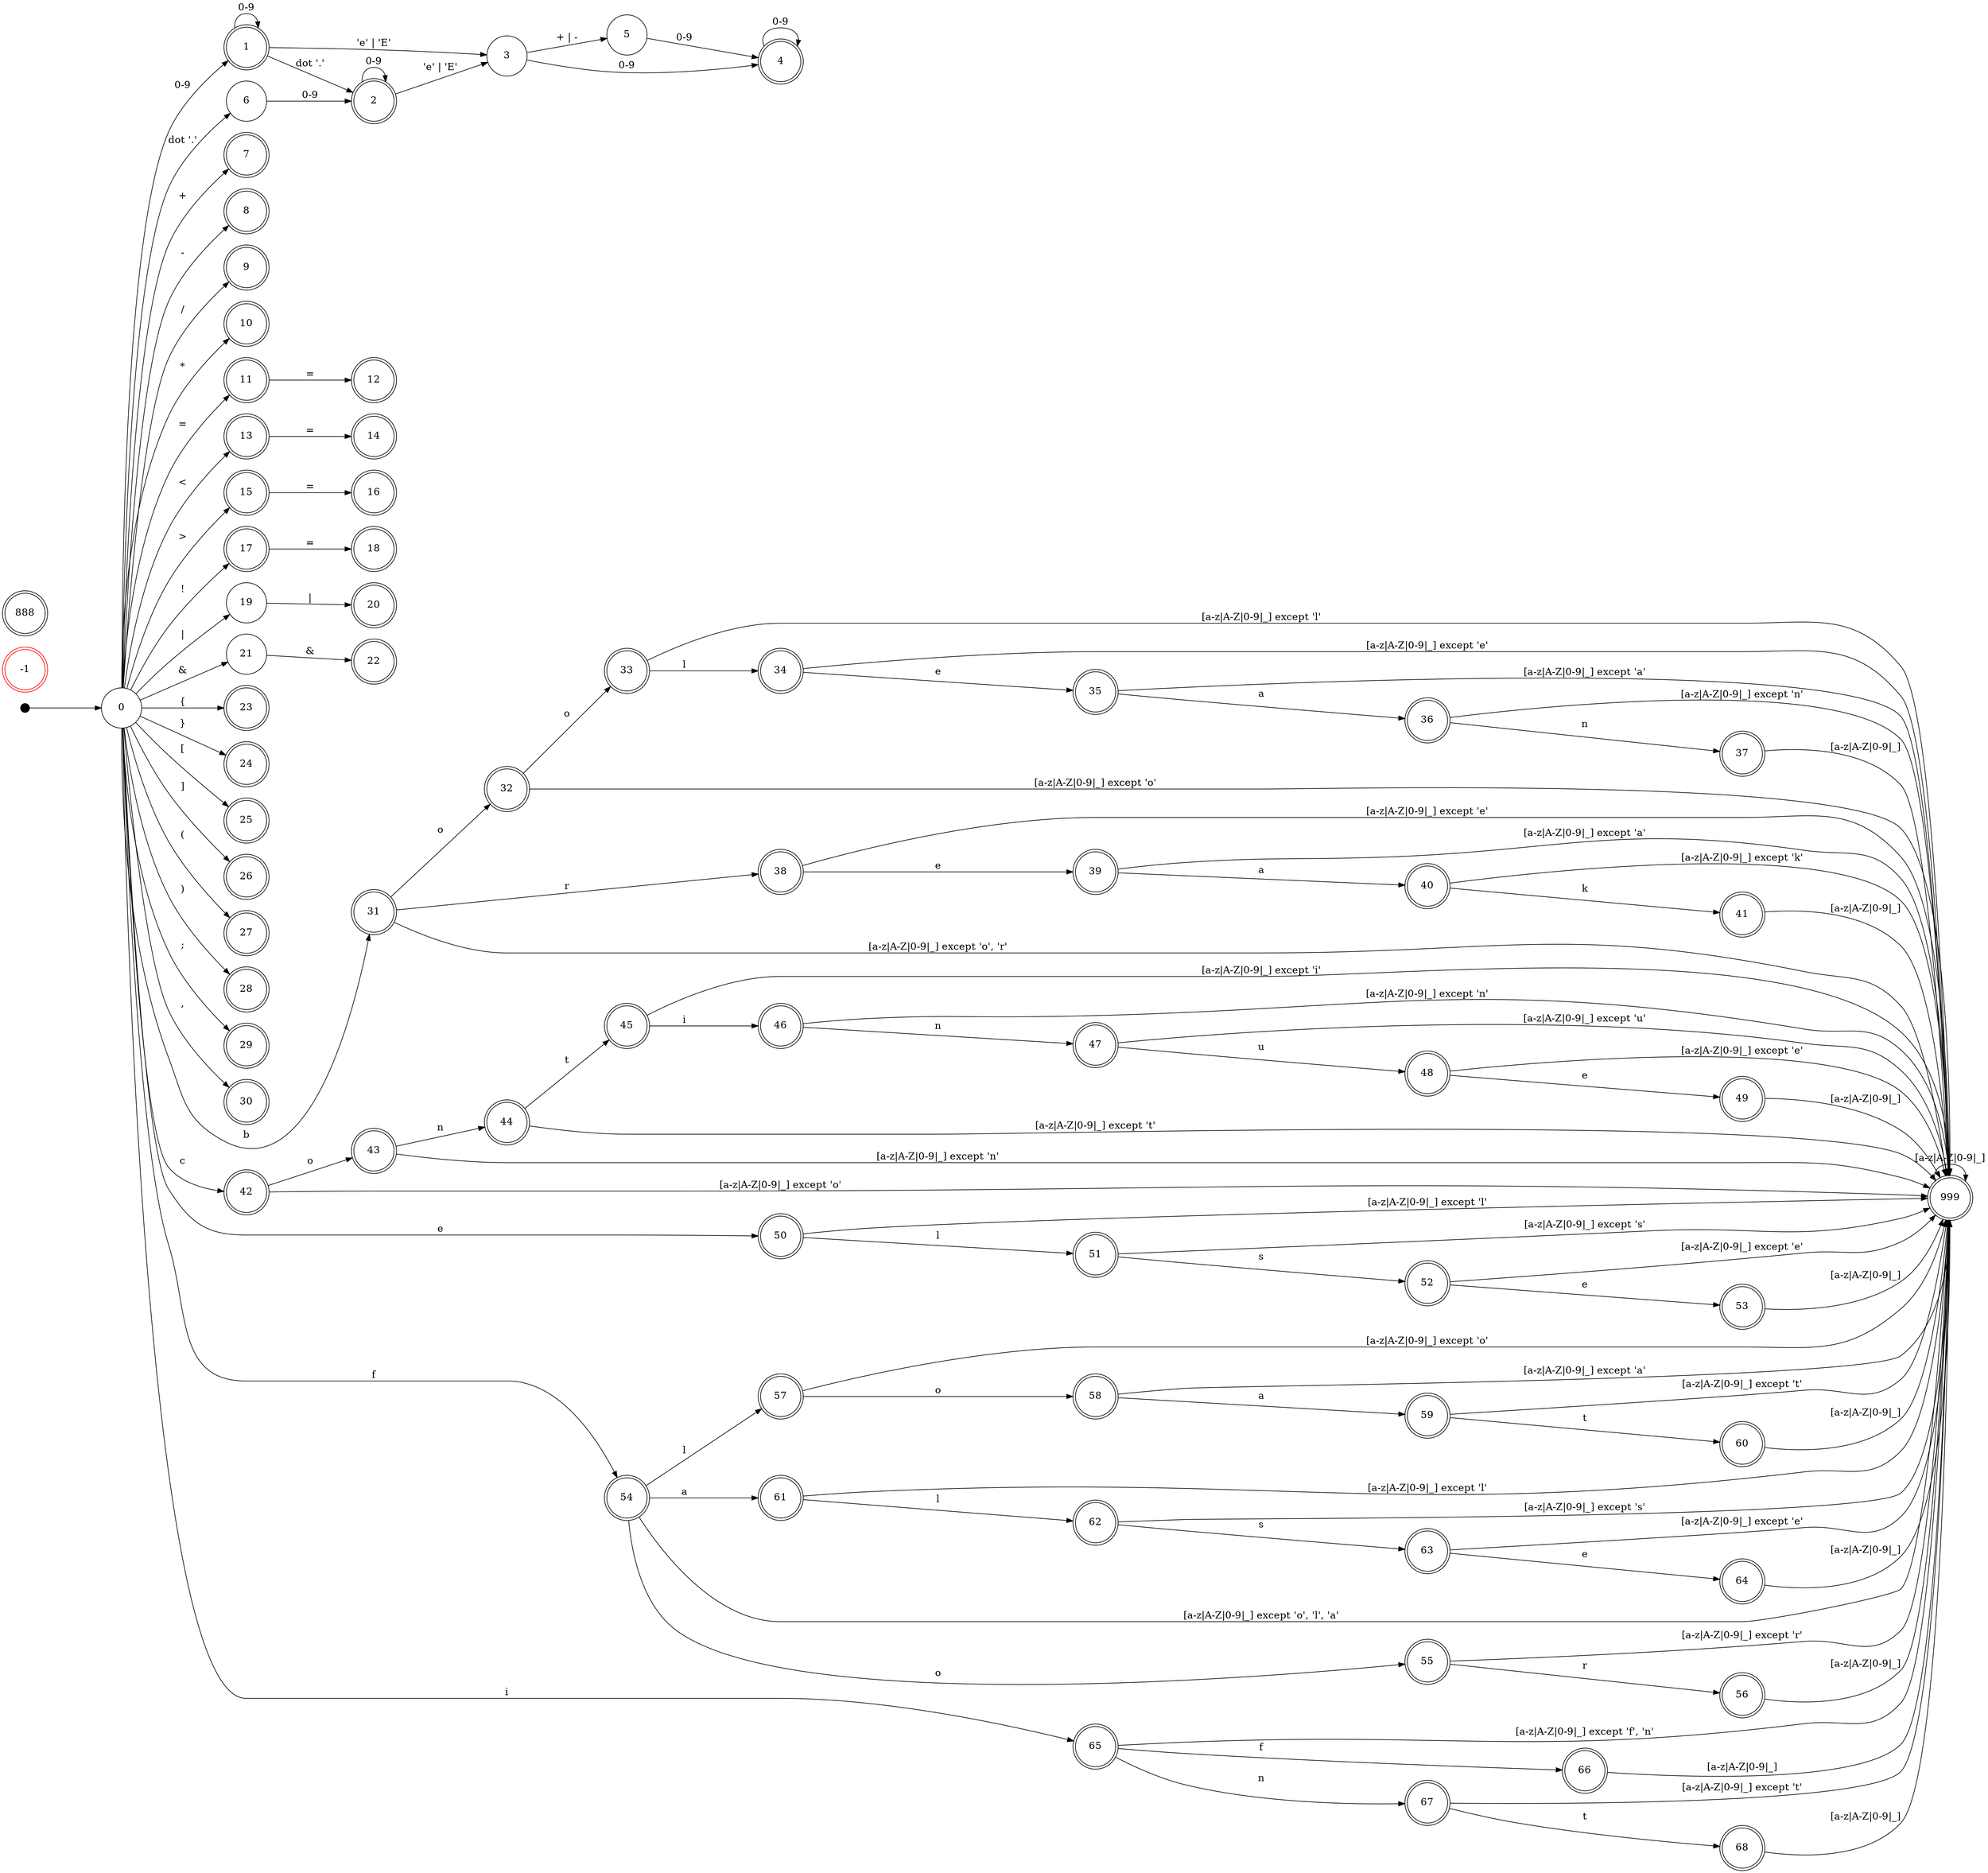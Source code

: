 /* keywords = [
    "boolean",
    "break",
    "continue",
    "else",
    "for",
    "float",
    "false",
    "if",
    "int",
    "return",
    "void",
    "while",
    "true"
] 

*/
digraph G {
    // Graph Layout
    rankdir = LR;
    ranksep = 1.2
    splines = true;
    edge [fontsize = 16];
    node [width=".9"  height=".8" fontsize = 16];

    // start state
    start [shape = point width=".2"  height=".2"];
    start_state [label = "0" shape = circle]; // STATE 0
    start -> start_state;

    state_error [label = "-1" shape = doublecircle color = red]; // STATE Error 

    node [shape = doublecircle; color = black];
    state_identifier [label = "999"]; // Identifier
    state_end_file [label = "888"]; // STATE end file

    // Detect Numeric token
    {
        // integer
        state_integer [label = "1"]; // STATE 1
        start_state -> state_integer [label = "0-9"];
        state_integer -> state_integer [label = "0-9"];
        // float
        // (0-9)*.
        // (0-9)*.(0-9)*
        state_float_1 [label = "2"]; // STATE 2
        state_integer -> state_float_1 [label = "dot '.'"];
        state_float_1 -> state_float_1 [label = "0-9"];
        // (0-9)* (E|e)+ (0-9)
        state_E_e_after_int [label = "3" shape = "circle"]; // STATE 3
        state_integer -> state_E_e_after_int [label = "'e' | 'E'"];
        state_float_2 [label = "4"]; // STATE 4
        state_E_e_after_int -> state_float_2 [label = "0-9"];
        state_float_2 -> state_float_2 [label = "0-9"];
        // (0-9)*.(0-9)+ (E|e)* (0-9)+
        state_float_1 -> state_E_e_after_int [label = "'e' | 'E'"];
        // (0-9)*.(0-9)+ (E|e)* (+|-) (0-9)+
        state_sign_after_E_e [label = "5" shape = "circle"]; // STATE 5
        state_E_e_after_int -> state_sign_after_E_e [label = "+ | -"]; 
        state_sign_after_E_e -> state_float_2 [label = "0-9"];
        // .(0-9)*
        state_dot [label = "6" shape = "circle"]; // STATE 6
        start_state -> state_dot [label = "dot '.'"];
        state_dot -> state_float_1 [label = "0-9"];
    }
    
    // detect operators
    {
        // + plus
        state_plus [label = "7"]; // STATE 7
        start_state -> state_plus [label = "+"];
        // - minus
        state_minus [label = "8"]; // STATE 8
        start_state -> state_minus [label = "-"];
        // / division
        state_division [label = "9"]; // STATE 9
        start_state -> state_division [label = "/"];
        // * multiply
        state_multiply [label = "10"]; // STATE 10
        start_state -> state_multiply [label = "*"];
        // = assign
        state_equal [label = "11"]; // STATE 11
        start_state -> state_equal [label = "="];
        // ==
        state_compare [label = "12"]; // STATE 12
        state_equal -> state_compare [label = "="];
        // < less than
        state_less_than [label = "13"]; // STATE 13
        start_state -> state_less_than [label = "<"];
        // <= less than or equal to
        state_less_than_equal [label = "14"]; // STATE 14
        state_less_than -> state_less_than_equal [label = "="];
        // > greater than
        state_greater_than [label = "15"]; // STATE 15
        start_state -> state_greater_than [label = ">"];
        // >= greater than or equal
        state_greater_than_equal [label = "16"]; // STATE 16
        state_greater_than -> state_greater_than_equal [label = "="];
        // ! not operator
        state_logical_not [label = "17"]; // STATE 17
        start_state -> state_logical_not [label = "!"];
        // != not equal
        state_not_equal [label = "18"]; // STATE 18
        state_logical_not -> state_not_equal [label = "="];
        // || logical OR
        state_OR_1 [label = "19" shape = "circle"]; // STATE 19
        start_state -> state_OR_1 [label = "|"];
        state_OR_2 [label = "20"]; // STATE 20
        state_OR_1 -> state_OR_2 [label = "|"];
        // && logical AND
        state_AND_1 [label = "21" shape = "circle"]; // STATE 21
        start_state -> state_AND_1 [label = "&"];
        state_AND_2 [label = "22"]; // STATE 22
        state_AND_1 -> state_AND_2 [label = "&"];
    }

    // Separators
    {
        // {
        state_open_bracket_1 [label = "23"]; // STATE 23
        start_state -> state_open_bracket_1 [label = "{"];
        // }
        state_close_bracket_1 [label = "24"]; // STATE 24
        start_state -> state_close_bracket_1 [label = "}"];
        // [
        state_open_bracket_2 [label = "25"]; // STATE 25
        start_state -> state_open_bracket_2 [label = "["];
        // ]
        state_close_bracket_2 [label = "26"]; // STATE 26
        start_state -> state_close_bracket_2 [label = "]"];
        // (
        state_open_bracket_3 [label = "27"]; // STATE 27
        start_state -> state_open_bracket_3 [label = "("];
        // )
        state_close_bracket_3 [label = "28"]; // STATE 28
        start_state -> state_close_bracket_3 [label = ")"];
        // ;
        state_semicolon [label = "29"]; // STATE 29
        start_state -> state_semicolon [label = ";"];
        // ,
        state_comma [label = "30"]; // STATE 30
        start_state -> state_comma [label = ","];
    }

    // keywords
    {
        // boolean
        state_boolean_1 [label = "31"]; // STATE 31 b
        state_boolean_2 [label = "32"]; // STATE 32 bo 
        state_boolean_3 [label = "33"]; // STATE 33 boo
        state_boolean_4 [label = "34"]; // STATE 34 bool
        state_boolean_5 [label = "35"]; // STATE 35 boole
        state_boolean_6 [label = "36"]; // STATE 36 boolea
        state_boolean_7 [label = "37"]; // STATE 37 boolean
        start_state -> state_boolean_1 [label = "b"];
        state_boolean_1 -> state_boolean_2 [label = "o"];
        state_boolean_2 -> state_boolean_3 [label = "o"];
        state_boolean_3 -> state_boolean_4 [label = "l"];
        state_boolean_4 -> state_boolean_5 [label = "e"];
        state_boolean_5 -> state_boolean_6 [label = "a"];
        state_boolean_6 -> state_boolean_7 [label = "n"];
        // break
        state_break_1 [label = "38"]; // STATE 38 br
        state_break_2 [label = "39"]; // STATE 39 bre
        state_break_3 [label = "40"]; // STATE 40 brea
        state_break_4 [label = "41"]; // STATE 41 break
        state_boolean_1 -> state_break_1 [label = "r"];
        state_break_1 -> state_break_2 [label = "e"];
        state_break_2 -> state_break_3 [label = "a"];
        state_break_3 -> state_break_4 [label = "k"];
        // continue
        state_continue_1 [label = "42"]; // STATE 42 c
        state_continue_2 [label = "43"]; // STATE 43 co
        state_continue_3 [label = "44"]; // STATE 44 con
        state_continue_4 [label = "45"]; // STATE 45 cont
        state_continue_5 [label = "46"]; // STATE 46 conti
        state_continue_6 [label = "47"]; // STATE 47 contin
        state_continue_7 [label = "48"]; // STATE 48 continu
        state_continue_8 [label = "49"]; // STATE 49 continue
        start_state -> state_continue_1 [label = "c"];
        state_continue_1 -> state_continue_2 [label = "o"];
        state_continue_2 -> state_continue_3 [label = "n"];
        state_continue_3 -> state_continue_4 [label = "t"];
        state_continue_4 -> state_continue_5 [label = "i"];
        state_continue_5 -> state_continue_6 [label = "n"];
        state_continue_6 -> state_continue_7 [label = "u"];
        state_continue_7 -> state_continue_8 [label = "e"];
        // else
        state_else_1 [label = "50"]; // STATE 50 e
        state_else_2 [label = "51"]; // STATE 51 el
        state_else_3 [label = "52"]; // STATE 52 els
        state_else_4 [label = "53"]; // STATE 53 else
        start_state -> state_else_1 [label = "e"];
        state_else_1 -> state_else_2 [label = "l"];
        state_else_2 -> state_else_3 [label = "s"];
        state_else_3 -> state_else_4 [label = "e"];
        // for
        state_for_1 [label = "54"]; // STATE 54 f
        state_for_2 [label = "55"]; // STATE 55 fo
        state_for_3 [label = "56"]; // STATE 56 for
        start_state -> state_for_1 [label = "f"];
        state_for_1 -> state_for_2 [label = "o"];
        state_for_2 -> state_for_3 [label = "r"];
        // float
        state_key_float_1 [label = "57"]; // STATE 57 fl
        state_key_float_2 [label = "58"]; // STATE 58 flo
        state_key_float_3 [label = "59"]; // STATE 59 floa
        state_key_float_4 [label = "60"]; // STATE 60 float
        state_for_1 -> state_key_float_1 [label = "l"];
        state_key_float_1 -> state_key_float_2 [label = "o"];
        state_key_float_2 -> state_key_float_3 [label = "a"];
        state_key_float_3 -> state_key_float_4 [label = "t"];
        // false
        state_false_1 [label = "61"]; // STATE 61 fa
        state_false_2 [label = "62"]; // STATE 62 fal
        state_false_3 [label = "63"]; // STATE 63 fals
        state_false_4 [label = "64"]; // STATE 64 false
        state_for_1 -> state_false_1 [label = "a"];
        state_false_1 -> state_false_2 [label = "l"];
        state_false_2 -> state_false_3 [label = "s"];
        state_false_3 -> state_false_4 [label = "e"];
        // if
        state_if_1 [label = "65"]; // STATE 65 i
        state_if_2 [label = "66"]; // STATE 66 if
        start_state -> state_if_1 [label = "i"];
        state_if_1 -> state_if_2 [label = "f"];
        // int
        state_int_1 [label = "67"]; // STATE 67 in
        state_int_2 [label = "68"]; // STATE 68 int
        state_if_1 -> state_int_1 [label = "n"];
        state_int_1 -> state_int_2 [label = "t"];
    }

    // identifier
    {
        // go from int
        state_int_1 -> state_identifier [label = "[a-z|A-Z|0-9|_] except 't'"];
        state_int_2 -> state_identifier [label = "[a-z|A-Z|0-9|_]"];
        // go from if
        state_if_1 -> state_identifier [label = "[a-z|A-Z|0-9|_] except 'f', 'n'"];
        state_if_2 -> state_identifier [label = "[a-z|A-Z|0-9|_]"];
        // go from false
        state_false_1 -> state_identifier [label = "[a-z|A-Z|0-9|_] except 'l'"];
        state_false_2 -> state_identifier [label = "[a-z|A-Z|0-9|_] except 's'"];
        state_false_3 -> state_identifier [label = "[a-z|A-Z|0-9|_] except 'e'"];
        state_false_4 -> state_identifier [label = "[a-z|A-Z|0-9|_]"];
        // go from float
        state_key_float_1 -> state_identifier [label = "[a-z|A-Z|0-9|_] except 'o'"];
        state_key_float_2 -> state_identifier [label = "[a-z|A-Z|0-9|_] except 'a'"];
        state_key_float_3 -> state_identifier [label = "[a-z|A-Z|0-9|_] except 't'"];
        state_key_float_4 -> state_identifier [label = "[a-z|A-Z|0-9|_]"];
        // go from for
        state_for_1 -> state_identifier [label = "[a-z|A-Z|0-9|_] except 'o', 'l', 'a'"];
        state_for_2 -> state_identifier [label = "[a-z|A-Z|0-9|_] except 'r'"];
        state_for_3 -> state_identifier [label = "[a-z|A-Z|0-9|_]"];
        // go from else
        state_else_1 -> state_identifier [label = "[a-z|A-Z|0-9|_] except 'l'"];
        state_else_2 -> state_identifier [label = "[a-z|A-Z|0-9|_] except 's'"];
        state_else_3 -> state_identifier [label = "[a-z|A-Z|0-9|_] except 'e'"];
        state_else_4 -> state_identifier [label = "[a-z|A-Z|0-9|_]"];
        // go from continue
        state_continue_1 -> state_identifier [label = "[a-z|A-Z|0-9|_] except 'o'"];
        state_continue_2 -> state_identifier [label = "[a-z|A-Z|0-9|_] except 'n'"];
        state_continue_3 -> state_identifier [label = "[a-z|A-Z|0-9|_] except 't'"];
        state_continue_4 -> state_identifier [label = "[a-z|A-Z|0-9|_] except 'i'"];
        state_continue_5 -> state_identifier [label = "[a-z|A-Z|0-9|_] except 'n'"];
        state_continue_6 -> state_identifier [label = "[a-z|A-Z|0-9|_] except 'u'"];
        state_continue_7 -> state_identifier [label = "[a-z|A-Z|0-9|_] except 'e'"];
        state_continue_8 -> state_identifier [label = "[a-z|A-Z|0-9|_]"];
        // go from boolean
        state_boolean_1 -> state_identifier [label = "[a-z|A-Z|0-9|_] except 'o', 'r'"];
        state_boolean_2 -> state_identifier [label = "[a-z|A-Z|0-9|_] except 'o'"];
        state_boolean_3 -> state_identifier [label = "[a-z|A-Z|0-9|_] except 'l'"];
        state_boolean_4 -> state_identifier [label = "[a-z|A-Z|0-9|_] except 'e'"];
        state_boolean_5 -> state_identifier [label = "[a-z|A-Z|0-9|_] except 'a'"];
        state_boolean_6 -> state_identifier [label = "[a-z|A-Z|0-9|_] except 'n'"];
        state_boolean_7 -> state_identifier [label = "[a-z|A-Z|0-9|_]"];
        // go from break
        state_break_1 -> state_identifier [label = "[a-z|A-Z|0-9|_] except 'e'"];
        state_break_2 -> state_identifier [label = "[a-z|A-Z|0-9|_] except 'a'"];
        state_break_3 -> state_identifier [label = "[a-z|A-Z|0-9|_] except 'k'"];
        state_break_4 -> state_identifier [label = "[a-z|A-Z|0-9|_]"];

        state_identifier -> state_identifier [label = "[a-z|A-Z|0-9|_]"];
    }
}